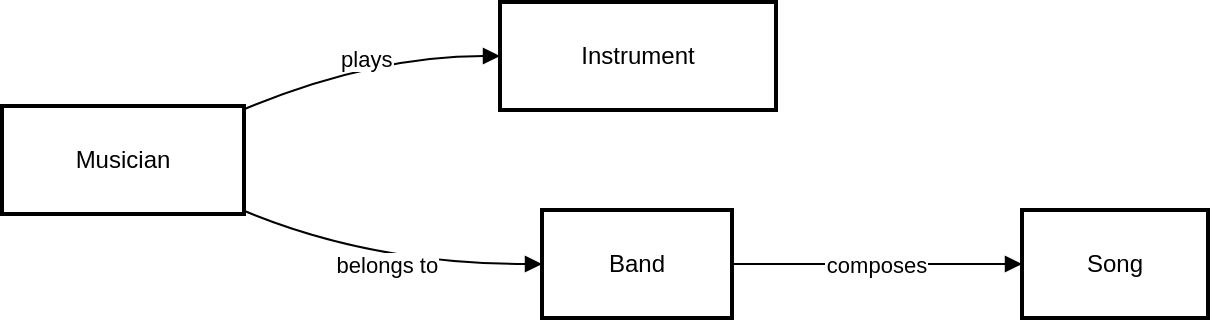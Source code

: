 <mxfile version="26.0.11">
  <diagram name="Seite-1" id="SF3XndFr73RNwVDA75Eq">
    <mxGraphModel>
      <root>
        <mxCell id="0" />
        <mxCell id="1" parent="0" />
        <mxCell id="2" value="Musician" style="whiteSpace=wrap;strokeWidth=2;" vertex="1" parent="1">
          <mxGeometry x="8" y="60" width="121" height="54" as="geometry" />
        </mxCell>
        <mxCell id="3" value="Instrument" style="whiteSpace=wrap;strokeWidth=2;" vertex="1" parent="1">
          <mxGeometry x="257" y="8" width="138" height="54" as="geometry" />
        </mxCell>
        <mxCell id="4" value="Band" style="whiteSpace=wrap;strokeWidth=2;" vertex="1" parent="1">
          <mxGeometry x="278" y="112" width="95" height="54" as="geometry" />
        </mxCell>
        <mxCell id="5" value="Song" style="whiteSpace=wrap;strokeWidth=2;" vertex="1" parent="1">
          <mxGeometry x="518" y="112" width="93" height="54" as="geometry" />
        </mxCell>
        <mxCell id="6" value="plays" style="curved=1;startArrow=none;endArrow=block;exitX=1;exitY=0.03;entryX=0;entryY=0.5;" edge="1" parent="1" source="2" target="3">
          <mxGeometry relative="1" as="geometry">
            <Array as="points">
              <mxPoint x="193" y="35" />
            </Array>
          </mxGeometry>
        </mxCell>
        <mxCell id="7" value="belongs to" style="curved=1;startArrow=none;endArrow=block;exitX=1;exitY=0.97;entryX=0;entryY=0.5;" edge="1" parent="1" source="2" target="4">
          <mxGeometry relative="1" as="geometry">
            <Array as="points">
              <mxPoint x="193" y="139" />
            </Array>
          </mxGeometry>
        </mxCell>
        <mxCell id="8" value="composes" style="curved=1;startArrow=none;endArrow=block;exitX=1;exitY=0.5;entryX=0;entryY=0.5;" edge="1" parent="1" source="4" target="5">
          <mxGeometry relative="1" as="geometry">
            <Array as="points" />
          </mxGeometry>
        </mxCell>
      </root>
    </mxGraphModel>
  </diagram>
</mxfile>
